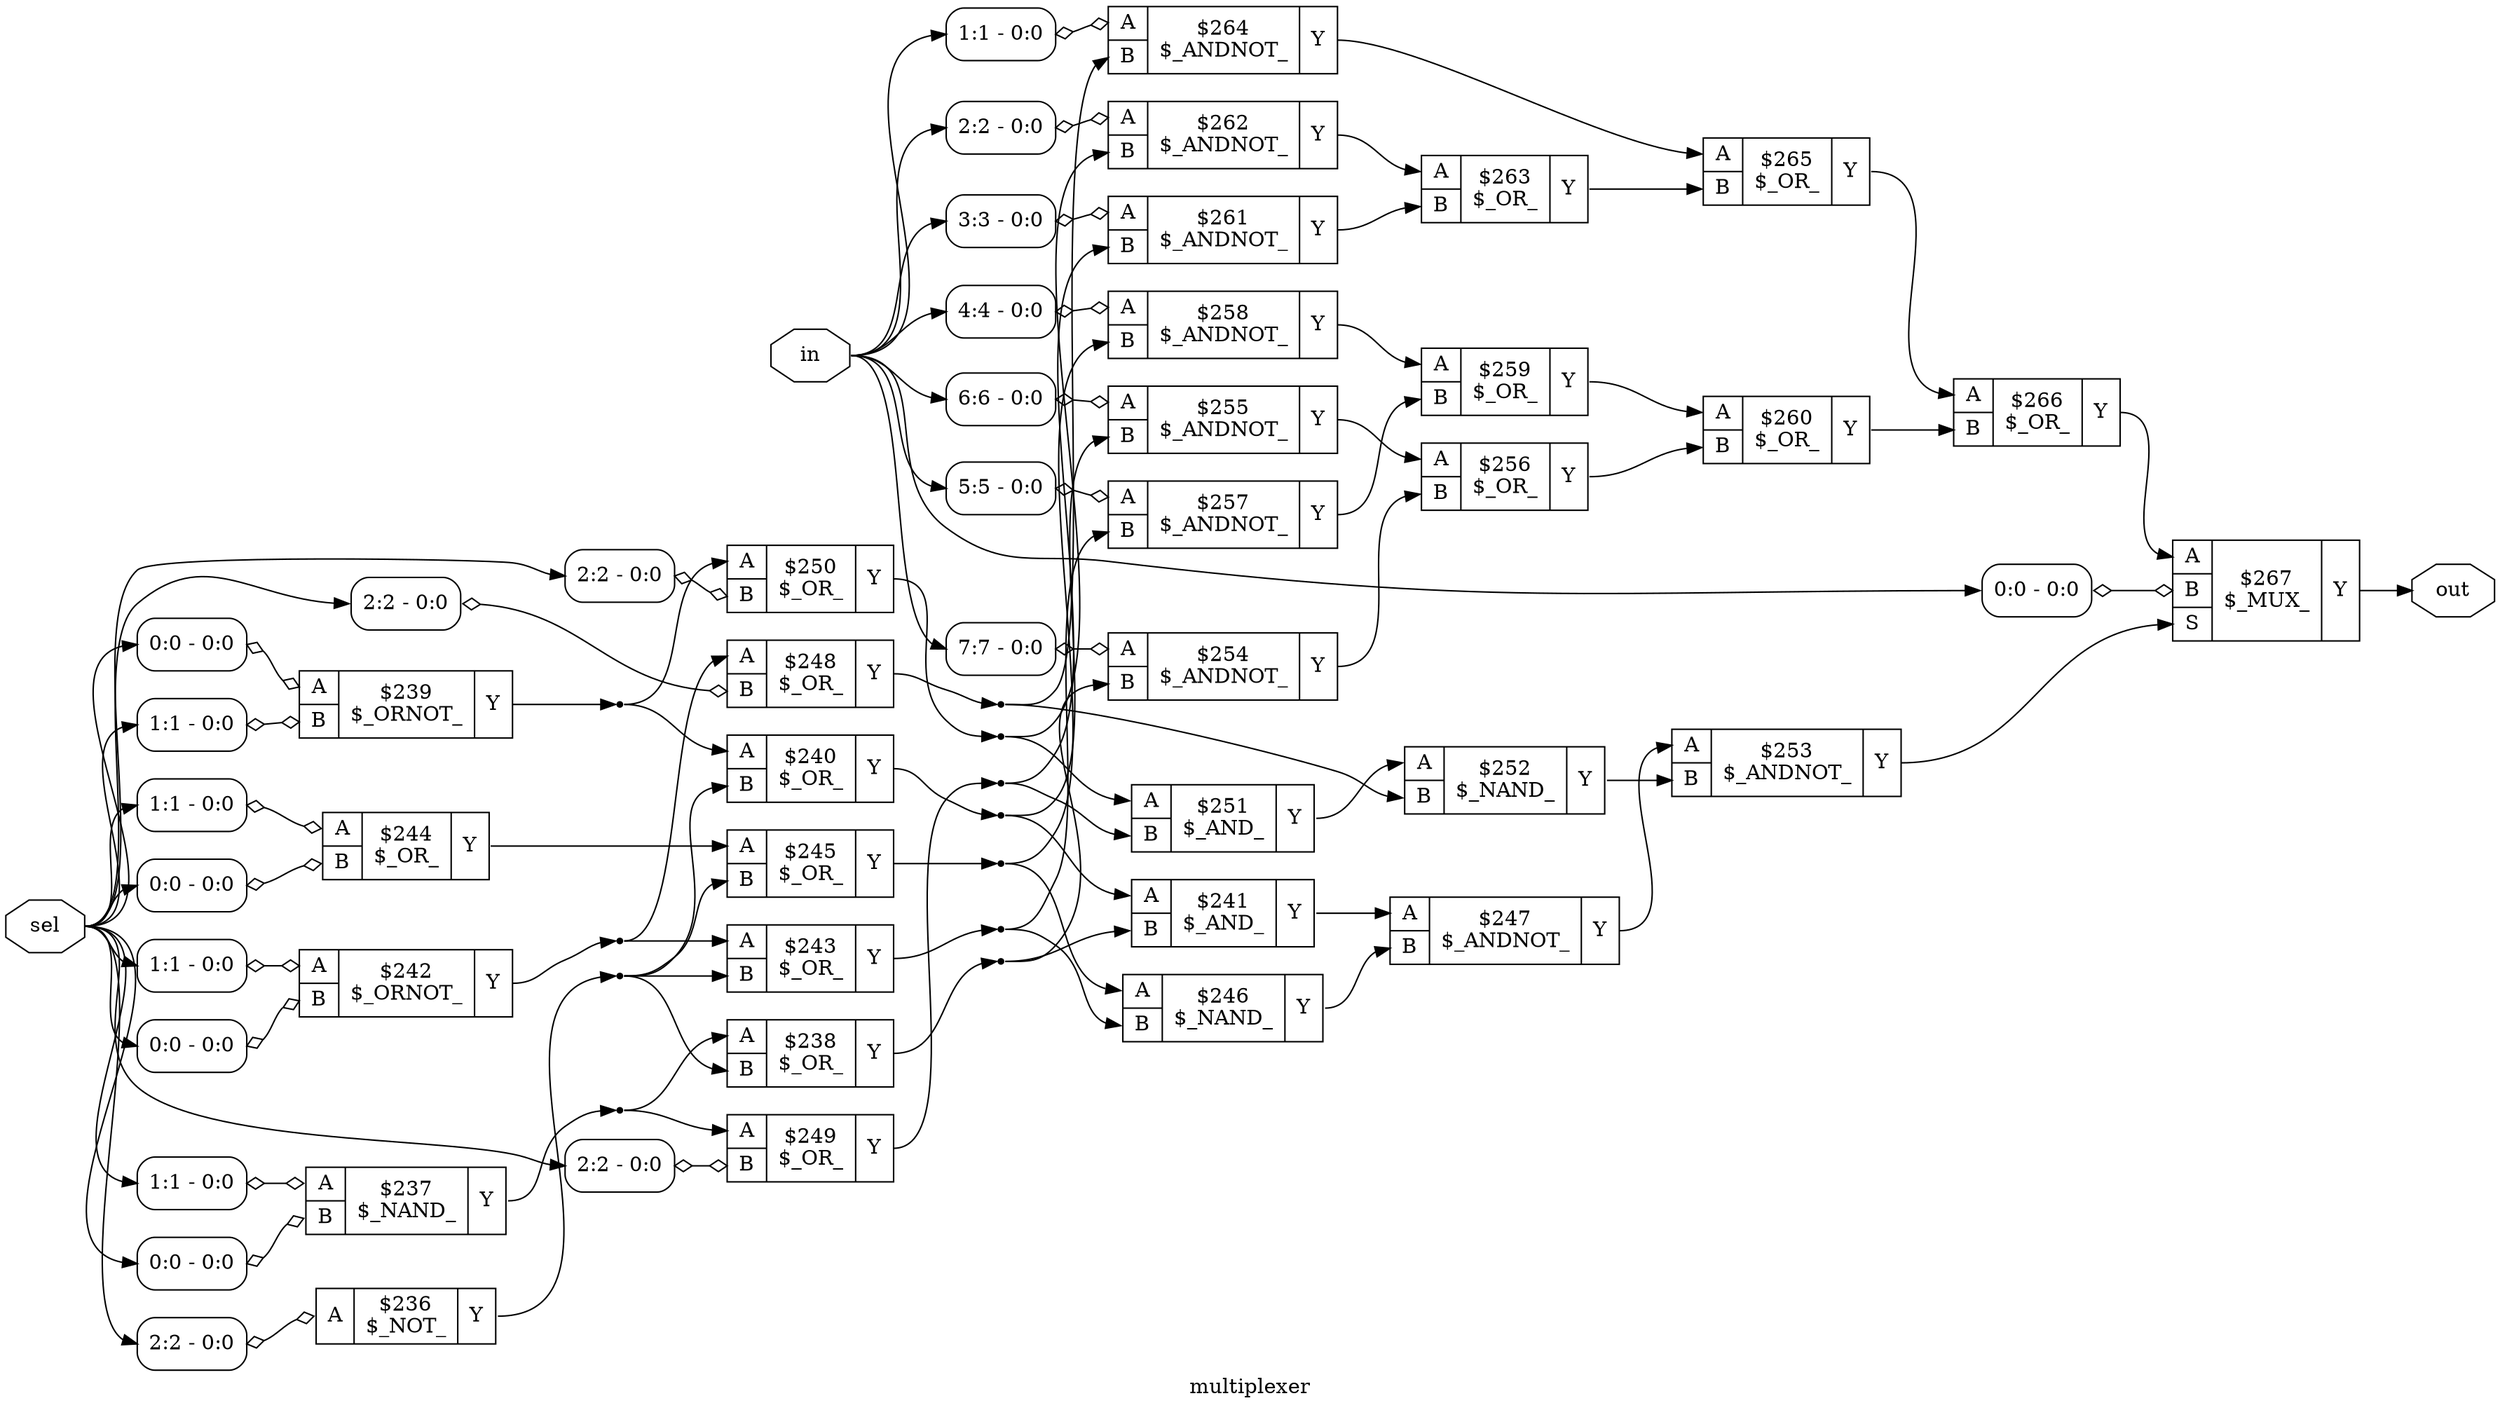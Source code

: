 digraph "multiplexer" {
label="multiplexer";
rankdir="LR";
remincross=true;
n32 [ shape=octagon, label="in", color="black", fontcolor="black" ];
n33 [ shape=octagon, label="out", color="black", fontcolor="black" ];
n34 [ shape=octagon, label="sel", color="black", fontcolor="black" ];
c37 [ shape=record, label="{{<p35> A}|$236\n$_NOT_|{<p36> Y}}" ];
x0 [ shape=record, style=rounded, label="<s0> 2:2 - 0:0 " ];
x0:e -> c37:p35:w [arrowhead=odiamond, arrowtail=odiamond, dir=both, color="black", label=""];
c39 [ shape=record, label="{{<p35> A|<p38> B}|$237\n$_NAND_|{<p36> Y}}" ];
x1 [ shape=record, style=rounded, label="<s0> 1:1 - 0:0 " ];
x1:e -> c39:p35:w [arrowhead=odiamond, arrowtail=odiamond, dir=both, color="black", label=""];
x2 [ shape=record, style=rounded, label="<s0> 0:0 - 0:0 " ];
x2:e -> c39:p38:w [arrowhead=odiamond, arrowtail=odiamond, dir=both, color="black", label=""];
c40 [ shape=record, label="{{<p35> A|<p38> B}|$238\n$_OR_|{<p36> Y}}" ];
c41 [ shape=record, label="{{<p35> A|<p38> B}|$239\n$_ORNOT_|{<p36> Y}}" ];
x3 [ shape=record, style=rounded, label="<s0> 0:0 - 0:0 " ];
x3:e -> c41:p35:w [arrowhead=odiamond, arrowtail=odiamond, dir=both, color="black", label=""];
x4 [ shape=record, style=rounded, label="<s0> 1:1 - 0:0 " ];
x4:e -> c41:p38:w [arrowhead=odiamond, arrowtail=odiamond, dir=both, color="black", label=""];
c42 [ shape=record, label="{{<p35> A|<p38> B}|$240\n$_OR_|{<p36> Y}}" ];
c43 [ shape=record, label="{{<p35> A|<p38> B}|$241\n$_AND_|{<p36> Y}}" ];
c44 [ shape=record, label="{{<p35> A|<p38> B}|$242\n$_ORNOT_|{<p36> Y}}" ];
x5 [ shape=record, style=rounded, label="<s0> 1:1 - 0:0 " ];
x5:e -> c44:p35:w [arrowhead=odiamond, arrowtail=odiamond, dir=both, color="black", label=""];
x6 [ shape=record, style=rounded, label="<s0> 0:0 - 0:0 " ];
x6:e -> c44:p38:w [arrowhead=odiamond, arrowtail=odiamond, dir=both, color="black", label=""];
c45 [ shape=record, label="{{<p35> A|<p38> B}|$243\n$_OR_|{<p36> Y}}" ];
c46 [ shape=record, label="{{<p35> A|<p38> B}|$244\n$_OR_|{<p36> Y}}" ];
x7 [ shape=record, style=rounded, label="<s0> 1:1 - 0:0 " ];
x7:e -> c46:p35:w [arrowhead=odiamond, arrowtail=odiamond, dir=both, color="black", label=""];
x8 [ shape=record, style=rounded, label="<s0> 0:0 - 0:0 " ];
x8:e -> c46:p38:w [arrowhead=odiamond, arrowtail=odiamond, dir=both, color="black", label=""];
c47 [ shape=record, label="{{<p35> A|<p38> B}|$245\n$_OR_|{<p36> Y}}" ];
c48 [ shape=record, label="{{<p35> A|<p38> B}|$246\n$_NAND_|{<p36> Y}}" ];
c49 [ shape=record, label="{{<p35> A|<p38> B}|$247\n$_ANDNOT_|{<p36> Y}}" ];
c50 [ shape=record, label="{{<p35> A|<p38> B}|$248\n$_OR_|{<p36> Y}}" ];
x9 [ shape=record, style=rounded, label="<s0> 2:2 - 0:0 " ];
x9:e -> c50:p38:w [arrowhead=odiamond, arrowtail=odiamond, dir=both, color="black", label=""];
c51 [ shape=record, label="{{<p35> A|<p38> B}|$249\n$_OR_|{<p36> Y}}" ];
x10 [ shape=record, style=rounded, label="<s0> 2:2 - 0:0 " ];
x10:e -> c51:p38:w [arrowhead=odiamond, arrowtail=odiamond, dir=both, color="black", label=""];
c52 [ shape=record, label="{{<p35> A|<p38> B}|$250\n$_OR_|{<p36> Y}}" ];
x11 [ shape=record, style=rounded, label="<s0> 2:2 - 0:0 " ];
x11:e -> c52:p38:w [arrowhead=odiamond, arrowtail=odiamond, dir=both, color="black", label=""];
c53 [ shape=record, label="{{<p35> A|<p38> B}|$251\n$_AND_|{<p36> Y}}" ];
c54 [ shape=record, label="{{<p35> A|<p38> B}|$252\n$_NAND_|{<p36> Y}}" ];
c55 [ shape=record, label="{{<p35> A|<p38> B}|$253\n$_ANDNOT_|{<p36> Y}}" ];
c56 [ shape=record, label="{{<p35> A|<p38> B}|$254\n$_ANDNOT_|{<p36> Y}}" ];
x12 [ shape=record, style=rounded, label="<s0> 7:7 - 0:0 " ];
x12:e -> c56:p35:w [arrowhead=odiamond, arrowtail=odiamond, dir=both, color="black", label=""];
c57 [ shape=record, label="{{<p35> A|<p38> B}|$255\n$_ANDNOT_|{<p36> Y}}" ];
x13 [ shape=record, style=rounded, label="<s0> 6:6 - 0:0 " ];
x13:e -> c57:p35:w [arrowhead=odiamond, arrowtail=odiamond, dir=both, color="black", label=""];
c58 [ shape=record, label="{{<p35> A|<p38> B}|$256\n$_OR_|{<p36> Y}}" ];
c59 [ shape=record, label="{{<p35> A|<p38> B}|$257\n$_ANDNOT_|{<p36> Y}}" ];
x14 [ shape=record, style=rounded, label="<s0> 5:5 - 0:0 " ];
x14:e -> c59:p35:w [arrowhead=odiamond, arrowtail=odiamond, dir=both, color="black", label=""];
c60 [ shape=record, label="{{<p35> A|<p38> B}|$258\n$_ANDNOT_|{<p36> Y}}" ];
x15 [ shape=record, style=rounded, label="<s0> 4:4 - 0:0 " ];
x15:e -> c60:p35:w [arrowhead=odiamond, arrowtail=odiamond, dir=both, color="black", label=""];
c61 [ shape=record, label="{{<p35> A|<p38> B}|$259\n$_OR_|{<p36> Y}}" ];
c62 [ shape=record, label="{{<p35> A|<p38> B}|$260\n$_OR_|{<p36> Y}}" ];
c63 [ shape=record, label="{{<p35> A|<p38> B}|$261\n$_ANDNOT_|{<p36> Y}}" ];
x16 [ shape=record, style=rounded, label="<s0> 3:3 - 0:0 " ];
x16:e -> c63:p35:w [arrowhead=odiamond, arrowtail=odiamond, dir=both, color="black", label=""];
c64 [ shape=record, label="{{<p35> A|<p38> B}|$262\n$_ANDNOT_|{<p36> Y}}" ];
x17 [ shape=record, style=rounded, label="<s0> 2:2 - 0:0 " ];
x17:e -> c64:p35:w [arrowhead=odiamond, arrowtail=odiamond, dir=both, color="black", label=""];
c65 [ shape=record, label="{{<p35> A|<p38> B}|$263\n$_OR_|{<p36> Y}}" ];
c66 [ shape=record, label="{{<p35> A|<p38> B}|$264\n$_ANDNOT_|{<p36> Y}}" ];
x18 [ shape=record, style=rounded, label="<s0> 1:1 - 0:0 " ];
x18:e -> c66:p35:w [arrowhead=odiamond, arrowtail=odiamond, dir=both, color="black", label=""];
c67 [ shape=record, label="{{<p35> A|<p38> B}|$265\n$_OR_|{<p36> Y}}" ];
c68 [ shape=record, label="{{<p35> A|<p38> B}|$266\n$_OR_|{<p36> Y}}" ];
c70 [ shape=record, label="{{<p35> A|<p38> B|<p69> S}|$267\n$_MUX_|{<p36> Y}}" ];
x19 [ shape=record, style=rounded, label="<s0> 0:0 - 0:0 " ];
x19:e -> c70:p38:w [arrowhead=odiamond, arrowtail=odiamond, dir=both, color="black", label=""];
n1 [ shape=point ];
c37:p36:e -> n1:w [color="black", label=""];
n1:e -> c40:p38:w [color="black", label=""];
n1:e -> c42:p38:w [color="black", label=""];
n1:e -> c45:p38:w [color="black", label=""];
n1:e -> c47:p38:w [color="black", label=""];
n10 [ shape=point ];
c47:p36:e -> n10:w [color="black", label=""];
n10:e -> c48:p35:w [color="black", label=""];
n10:e -> c60:p38:w [color="black", label=""];
c48:p36:e -> c49:p38:w [color="black", label=""];
c49:p36:e -> c55:p35:w [color="black", label=""];
n13 [ shape=point ];
c50:p36:e -> n13:w [color="black", label=""];
n13:e -> c54:p38:w [color="black", label=""];
n13:e -> c66:p38:w [color="black", label=""];
n14 [ shape=point ];
c51:p36:e -> n14:w [color="black", label=""];
n14:e -> c53:p38:w [color="black", label=""];
n14:e -> c63:p38:w [color="black", label=""];
n15 [ shape=point ];
c52:p36:e -> n15:w [color="black", label=""];
n15:e -> c53:p35:w [color="black", label=""];
n15:e -> c64:p38:w [color="black", label=""];
c53:p36:e -> c54:p35:w [color="black", label=""];
c54:p36:e -> c55:p38:w [color="black", label=""];
c55:p36:e -> c70:p69:w [color="black", label=""];
c56:p36:e -> c58:p38:w [color="black", label=""];
n2 [ shape=point ];
c39:p36:e -> n2:w [color="black", label=""];
n2:e -> c40:p35:w [color="black", label=""];
n2:e -> c51:p35:w [color="black", label=""];
c57:p36:e -> c58:p35:w [color="black", label=""];
c58:p36:e -> c62:p38:w [color="black", label=""];
c59:p36:e -> c61:p38:w [color="black", label=""];
c60:p36:e -> c61:p35:w [color="black", label=""];
c61:p36:e -> c62:p35:w [color="black", label=""];
c62:p36:e -> c68:p38:w [color="black", label=""];
c63:p36:e -> c65:p38:w [color="black", label=""];
c64:p36:e -> c65:p35:w [color="black", label=""];
c65:p36:e -> c67:p38:w [color="black", label=""];
c66:p36:e -> c67:p35:w [color="black", label=""];
n3 [ shape=point ];
c40:p36:e -> n3:w [color="black", label=""];
n3:e -> c43:p38:w [color="black", label=""];
n3:e -> c56:p38:w [color="black", label=""];
c67:p36:e -> c68:p35:w [color="black", label=""];
c68:p36:e -> c70:p35:w [color="black", label=""];
n32:e -> x12:s0:w [color="black", label=""];
n32:e -> x13:s0:w [color="black", label=""];
n32:e -> x14:s0:w [color="black", label=""];
n32:e -> x15:s0:w [color="black", label=""];
n32:e -> x16:s0:w [color="black", label=""];
n32:e -> x17:s0:w [color="black", label=""];
n32:e -> x18:s0:w [color="black", label=""];
n32:e -> x19:s0:w [color="black", label=""];
c70:p36:e -> n33:w [color="black", label=""];
n34:e -> x0:s0:w [color="black", label=""];
n34:e -> x10:s0:w [color="black", label=""];
n34:e -> x11:s0:w [color="black", label=""];
n34:e -> x1:s0:w [color="black", label=""];
n34:e -> x2:s0:w [color="black", label=""];
n34:e -> x3:s0:w [color="black", label=""];
n34:e -> x4:s0:w [color="black", label=""];
n34:e -> x5:s0:w [color="black", label=""];
n34:e -> x6:s0:w [color="black", label=""];
n34:e -> x7:s0:w [color="black", label=""];
n34:e -> x8:s0:w [color="black", label=""];
n34:e -> x9:s0:w [color="black", label=""];
n4 [ shape=point ];
c41:p36:e -> n4:w [color="black", label=""];
n4:e -> c42:p35:w [color="black", label=""];
n4:e -> c52:p35:w [color="black", label=""];
n5 [ shape=point ];
c42:p36:e -> n5:w [color="black", label=""];
n5:e -> c43:p35:w [color="black", label=""];
n5:e -> c57:p38:w [color="black", label=""];
c43:p36:e -> c49:p35:w [color="black", label=""];
n7 [ shape=point ];
c44:p36:e -> n7:w [color="black", label=""];
n7:e -> c45:p35:w [color="black", label=""];
n7:e -> c50:p35:w [color="black", label=""];
n8 [ shape=point ];
c45:p36:e -> n8:w [color="black", label=""];
n8:e -> c48:p38:w [color="black", label=""];
n8:e -> c59:p38:w [color="black", label=""];
c46:p36:e -> c47:p35:w [color="black", label=""];
}
